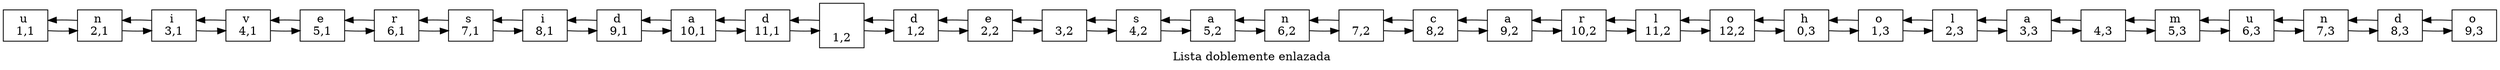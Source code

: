 digraph ListaDobleEnlazada {
rankdir=LR;
Nodo0[shape=box,label="u 
1,1"];
Nodo1[shape=box,label="n 
2,1"];
Nodo2[shape=box,label="i 
3,1"];
Nodo3[shape=box,label="v 
4,1"];
Nodo4[shape=box,label="e 
5,1"];
Nodo5[shape=box,label="r 
6,1"];
Nodo6[shape=box,label="s 
7,1"];
Nodo7[shape=box,label="i 
8,1"];
Nodo8[shape=box,label="d 
9,1"];
Nodo9[shape=box,label="a 
10,1"];
Nodo10[shape=box,label="d 
11,1"];
Nodo11[shape=box,label="
 
1,2"];
Nodo12[shape=box,label="d 
1,2"];
Nodo13[shape=box,label="e 
2,2"];
Nodo14[shape=box,label="  
3,2"];
Nodo15[shape=box,label="s 
4,2"];
Nodo16[shape=box,label="a 
5,2"];
Nodo17[shape=box,label="n 
6,2"];
Nodo18[shape=box,label="  
7,2"];
Nodo19[shape=box,label="c 
8,2"];
Nodo20[shape=box,label="a 
9,2"];
Nodo21[shape=box,label="r 
10,2"];
Nodo22[shape=box,label="l 
11,2"];
Nodo23[shape=box,label="o 
12,2"];
Nodo24[shape=box,label="h 
0,3"];
Nodo25[shape=box,label="o 
1,3"];
Nodo26[shape=box,label="l 
2,3"];
Nodo27[shape=box,label="a 
3,3"];
Nodo28[shape=box,label="  
4,3"];
Nodo29[shape=box,label="m 
5,3"];
Nodo30[shape=box,label="u 
6,3"];
Nodo31[shape=box,label="n 
7,3"];
Nodo32[shape=box,label="d 
8,3"];
Nodo33[shape=box,label="o 
9,3"];
Nodo0->Nodo1;
Nodo1->Nodo0;
Nodo1->Nodo2;
Nodo2->Nodo1;
Nodo2->Nodo3;
Nodo3->Nodo2;
Nodo3->Nodo4;
Nodo4->Nodo3;
Nodo4->Nodo5;
Nodo5->Nodo4;
Nodo5->Nodo6;
Nodo6->Nodo5;
Nodo6->Nodo7;
Nodo7->Nodo6;
Nodo7->Nodo8;
Nodo8->Nodo7;
Nodo8->Nodo9;
Nodo9->Nodo8;
Nodo9->Nodo10;
Nodo10->Nodo9;
Nodo10->Nodo11;
Nodo11->Nodo10;
Nodo11->Nodo12;
Nodo12->Nodo11;
Nodo12->Nodo13;
Nodo13->Nodo12;
Nodo13->Nodo14;
Nodo14->Nodo13;
Nodo14->Nodo15;
Nodo15->Nodo14;
Nodo15->Nodo16;
Nodo16->Nodo15;
Nodo16->Nodo17;
Nodo17->Nodo16;
Nodo17->Nodo18;
Nodo18->Nodo17;
Nodo18->Nodo19;
Nodo19->Nodo18;
Nodo19->Nodo20;
Nodo20->Nodo19;
Nodo20->Nodo21;
Nodo21->Nodo20;
Nodo21->Nodo22;
Nodo22->Nodo21;
Nodo22->Nodo23;
Nodo23->Nodo22;
Nodo23->Nodo24;
Nodo24->Nodo23;
Nodo24->Nodo25;
Nodo25->Nodo24;
Nodo25->Nodo26;
Nodo26->Nodo25;
Nodo26->Nodo27;
Nodo27->Nodo26;
Nodo27->Nodo28;
Nodo28->Nodo27;
Nodo28->Nodo29;
Nodo29->Nodo28;
Nodo29->Nodo30;
Nodo30->Nodo29;
Nodo30->Nodo31;
Nodo31->Nodo30;
Nodo31->Nodo32;
Nodo32->Nodo31;
Nodo32->Nodo33;
Nodo33->Nodo32;
label = " Lista doblemente enlazada" 
}

